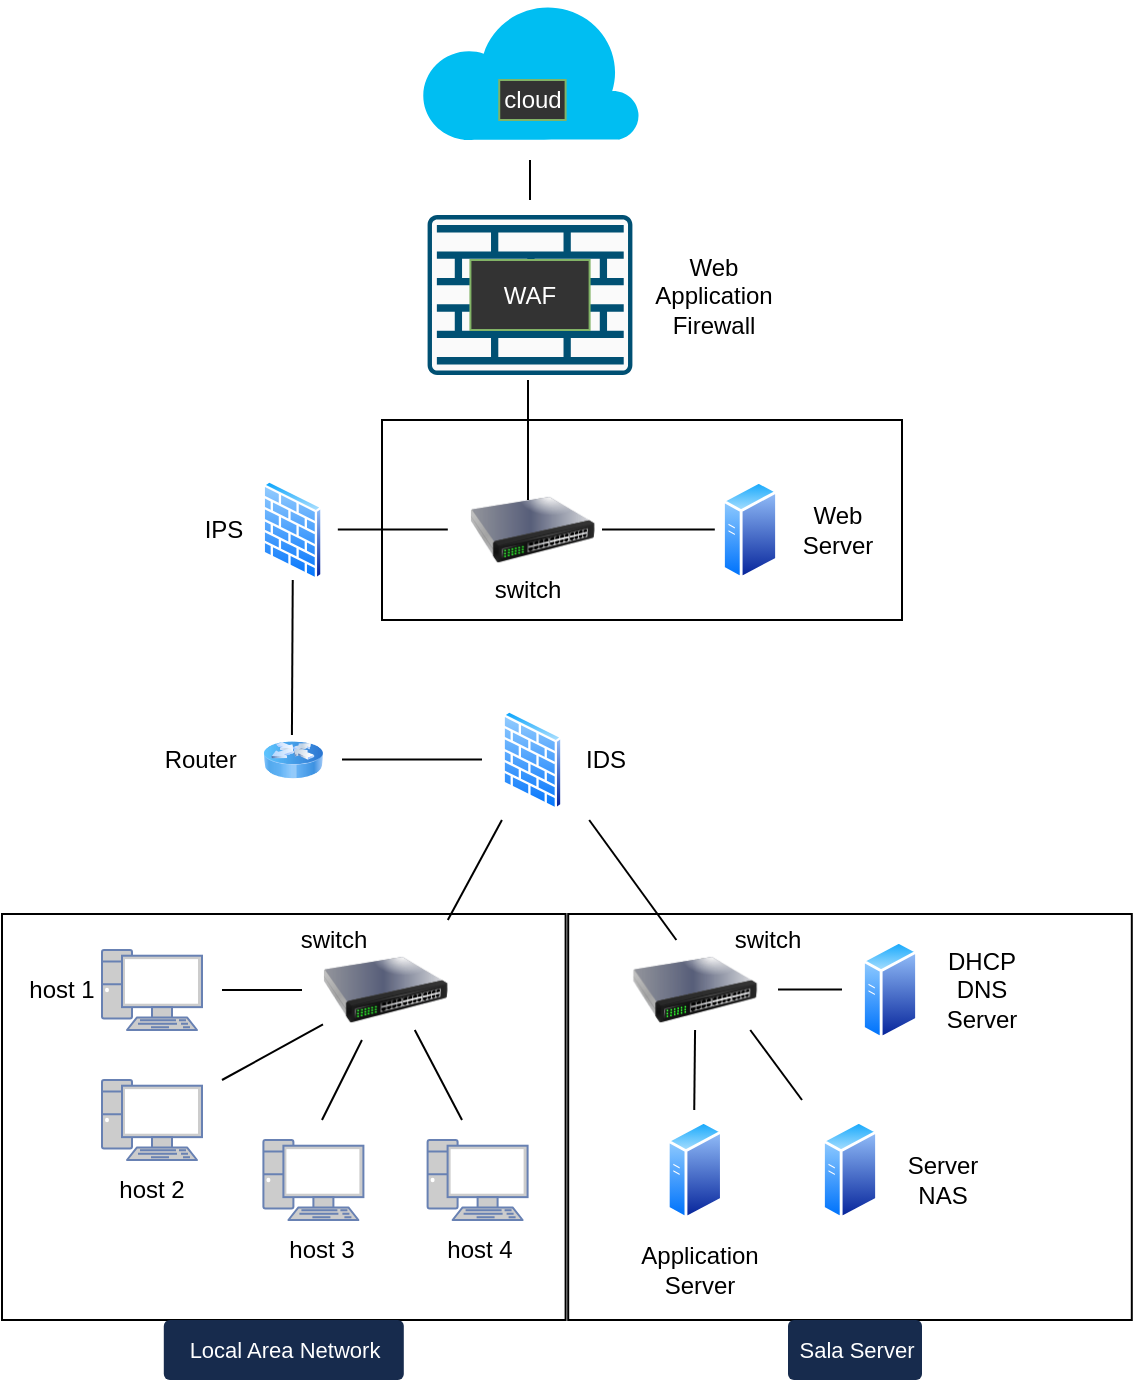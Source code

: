 <mxfile version="24.5.4" type="github">
  <diagram name="Pagina-1" id="3W4L14M-POliAq9xksL8">
    <mxGraphModel dx="682" dy="1593" grid="1" gridSize="10" guides="1" tooltips="1" connect="1" arrows="1" fold="1" page="1" pageScale="1" pageWidth="827" pageHeight="1169" math="0" shadow="0">
      <root>
        <mxCell id="0" />
        <mxCell id="1" parent="0" />
        <mxCell id="FKNjrVZzh4Au7X5KK56g-10" value="" style="sketch=0;points=[[0.015,0.015,0],[0.985,0.015,0],[0.985,0.985,0],[0.015,0.985,0],[0.25,0,0],[0.5,0,0],[0.75,0,0],[1,0.25,0],[1,0.5,0],[1,0.75,0],[0.75,1,0],[0.5,1,0],[0.25,1,0],[0,0.75,0],[0,0.5,0],[0,0.25,0]];verticalLabelPosition=bottom;html=1;verticalAlign=top;aspect=fixed;align=center;pointerEvents=1;shape=mxgraph.cisco19.rect;prIcon=firewall;fillColor=#FAFAFA;strokeColor=#005073;" parent="1" vertex="1">
          <mxGeometry x="362.8" y="57.5" width="102.4" height="80" as="geometry" />
        </mxCell>
        <mxCell id="FKNjrVZzh4Au7X5KK56g-11" value="&lt;font color=&quot;#ffffff&quot;&gt;WAF&lt;/font&gt;" style="text;strokeColor=#82b366;align=center;fillColor=#333333;html=1;verticalAlign=middle;whiteSpace=wrap;rounded=0;gradientColor=none;" parent="1" vertex="1">
          <mxGeometry x="384.21" y="80" width="59.59" height="35" as="geometry" />
        </mxCell>
        <mxCell id="a_WcTtSneEypwCUw1xM3-3" value="" style="image;html=1;image=img/lib/clip_art/networking/Switch_128x128.png" vertex="1" parent="1">
          <mxGeometry x="384" y="180" width="62.41" height="70" as="geometry" />
        </mxCell>
        <mxCell id="a_WcTtSneEypwCUw1xM3-5" value="" style="endArrow=none;html=1;rounded=0;" edge="1" parent="1">
          <mxGeometry width="50" height="50" relative="1" as="geometry">
            <mxPoint x="413" y="200" as="sourcePoint" />
            <mxPoint x="413" y="140" as="targetPoint" />
          </mxGeometry>
        </mxCell>
        <mxCell id="a_WcTtSneEypwCUw1xM3-9" value="" style="verticalLabelPosition=bottom;html=1;verticalAlign=top;align=center;strokeColor=none;fillColor=#00BEF2;shape=mxgraph.azure.cloud;" vertex="1" parent="1">
          <mxGeometry x="359" y="-50" width="110" height="70" as="geometry" />
        </mxCell>
        <mxCell id="a_WcTtSneEypwCUw1xM3-11" value="" style="image;aspect=fixed;perimeter=ellipsePerimeter;html=1;align=center;shadow=0;dashed=0;spacingTop=3;image=img/lib/active_directory/generic_server.svg;" vertex="1" parent="1">
          <mxGeometry x="510" y="190" width="28.0" height="50" as="geometry" />
        </mxCell>
        <mxCell id="a_WcTtSneEypwCUw1xM3-12" value="" style="endArrow=none;html=1;rounded=0;" edge="1" parent="1">
          <mxGeometry width="50" height="50" relative="1" as="geometry">
            <mxPoint x="450.0" y="214.71" as="sourcePoint" />
            <mxPoint x="506.41" y="214.71" as="targetPoint" />
          </mxGeometry>
        </mxCell>
        <mxCell id="a_WcTtSneEypwCUw1xM3-13" value="" style="image;aspect=fixed;perimeter=ellipsePerimeter;html=1;align=center;shadow=0;dashed=0;spacingTop=3;image=img/lib/active_directory/firewall.svg;" vertex="1" parent="1">
          <mxGeometry x="280" y="190" width="30.5" height="50" as="geometry" />
        </mxCell>
        <mxCell id="a_WcTtSneEypwCUw1xM3-15" value="" style="image;html=1;image=img/lib/clip_art/networking/Router_Icon_128x128.png" vertex="1" parent="1">
          <mxGeometry x="280.7" y="300" width="29.8" height="60" as="geometry" />
        </mxCell>
        <mxCell id="a_WcTtSneEypwCUw1xM3-16" value="" style="endArrow=none;html=1;rounded=0;exitX=0.197;exitY=1.049;exitDx=0;exitDy=0;exitPerimeter=0;" edge="1" parent="1">
          <mxGeometry width="50" height="50" relative="1" as="geometry">
            <mxPoint x="295.369" y="240.0" as="sourcePoint" />
            <mxPoint x="294.96" y="317.55" as="targetPoint" />
          </mxGeometry>
        </mxCell>
        <mxCell id="a_WcTtSneEypwCUw1xM3-17" value="" style="image;aspect=fixed;perimeter=ellipsePerimeter;html=1;align=center;shadow=0;dashed=0;spacingTop=3;image=img/lib/active_directory/firewall.svg;" vertex="1" parent="1">
          <mxGeometry x="399.96" y="305" width="30.5" height="50" as="geometry" />
        </mxCell>
        <mxCell id="a_WcTtSneEypwCUw1xM3-22" value="" style="endArrow=none;html=1;rounded=0;" edge="1" parent="1">
          <mxGeometry width="50" height="50" relative="1" as="geometry">
            <mxPoint x="320" y="329.71" as="sourcePoint" />
            <mxPoint x="390" y="329.71" as="targetPoint" />
          </mxGeometry>
        </mxCell>
        <mxCell id="a_WcTtSneEypwCUw1xM3-23" value="" style="endArrow=none;html=1;rounded=0;" edge="1" parent="1">
          <mxGeometry width="50" height="50" relative="1" as="geometry">
            <mxPoint x="443.59" y="360" as="sourcePoint" />
            <mxPoint x="487.18" y="420" as="targetPoint" />
          </mxGeometry>
        </mxCell>
        <mxCell id="a_WcTtSneEypwCUw1xM3-24" value="" style="image;html=1;image=img/lib/clip_art/networking/Switch_128x128.png" vertex="1" parent="1">
          <mxGeometry x="465.2" y="410" width="62.41" height="70" as="geometry" />
        </mxCell>
        <mxCell id="a_WcTtSneEypwCUw1xM3-25" value="" style="endArrow=none;html=1;rounded=0;entryX=1;entryY=0;entryDx=0;entryDy=0;" edge="1" parent="1" target="a_WcTtSneEypwCUw1xM3-26">
          <mxGeometry width="50" height="50" relative="1" as="geometry">
            <mxPoint x="399.96" y="360" as="sourcePoint" />
            <mxPoint x="380" y="400" as="targetPoint" />
          </mxGeometry>
        </mxCell>
        <mxCell id="a_WcTtSneEypwCUw1xM3-26" value="" style="image;html=1;image=img/lib/clip_art/networking/Switch_128x128.png" vertex="1" parent="1">
          <mxGeometry x="310.5" y="410" width="62.41" height="70" as="geometry" />
        </mxCell>
        <mxCell id="a_WcTtSneEypwCUw1xM3-28" value="" style="fontColor=#0066CC;verticalAlign=top;verticalLabelPosition=bottom;labelPosition=center;align=center;html=1;outlineConnect=0;fillColor=#CCCCCC;strokeColor=#6881B3;gradientColor=none;gradientDirection=north;strokeWidth=2;shape=mxgraph.networks.pc;" vertex="1" parent="1">
          <mxGeometry x="200" y="425" width="50" height="40" as="geometry" />
        </mxCell>
        <mxCell id="a_WcTtSneEypwCUw1xM3-32" value="" style="fontColor=#0066CC;verticalAlign=top;verticalLabelPosition=bottom;labelPosition=center;align=center;html=1;outlineConnect=0;fillColor=#CCCCCC;strokeColor=#6881B3;gradientColor=none;gradientDirection=north;strokeWidth=2;shape=mxgraph.networks.pc;" vertex="1" parent="1">
          <mxGeometry x="200" y="490" width="50" height="40" as="geometry" />
        </mxCell>
        <mxCell id="a_WcTtSneEypwCUw1xM3-33" value="" style="fontColor=#0066CC;verticalAlign=top;verticalLabelPosition=bottom;labelPosition=center;align=center;html=1;outlineConnect=0;fillColor=#CCCCCC;strokeColor=#6881B3;gradientColor=none;gradientDirection=north;strokeWidth=2;shape=mxgraph.networks.pc;" vertex="1" parent="1">
          <mxGeometry x="362.8" y="520" width="50" height="40" as="geometry" />
        </mxCell>
        <mxCell id="a_WcTtSneEypwCUw1xM3-34" value="" style="fontColor=#0066CC;verticalAlign=top;verticalLabelPosition=bottom;labelPosition=center;align=center;html=1;outlineConnect=0;fillColor=#CCCCCC;strokeColor=#6881B3;gradientColor=none;gradientDirection=north;strokeWidth=2;shape=mxgraph.networks.pc;" vertex="1" parent="1">
          <mxGeometry x="280.7" y="520" width="50" height="40" as="geometry" />
        </mxCell>
        <mxCell id="a_WcTtSneEypwCUw1xM3-35" value="" style="endArrow=none;html=1;rounded=0;" edge="1" parent="1">
          <mxGeometry width="50" height="50" relative="1" as="geometry">
            <mxPoint x="260" y="445" as="sourcePoint" />
            <mxPoint x="300" y="445" as="targetPoint" />
          </mxGeometry>
        </mxCell>
        <mxCell id="a_WcTtSneEypwCUw1xM3-36" value="" style="endArrow=none;html=1;rounded=0;" edge="1" parent="1">
          <mxGeometry width="50" height="50" relative="1" as="geometry">
            <mxPoint x="380" y="510" as="sourcePoint" />
            <mxPoint x="356.39" y="465" as="targetPoint" />
          </mxGeometry>
        </mxCell>
        <mxCell id="a_WcTtSneEypwCUw1xM3-37" value="" style="endArrow=none;html=1;rounded=0;entryX=0.312;entryY=0.857;entryDx=0;entryDy=0;entryPerimeter=0;" edge="1" parent="1" target="a_WcTtSneEypwCUw1xM3-26">
          <mxGeometry width="50" height="50" relative="1" as="geometry">
            <mxPoint x="310" y="510" as="sourcePoint" />
            <mxPoint x="320" y="470" as="targetPoint" />
          </mxGeometry>
        </mxCell>
        <mxCell id="a_WcTtSneEypwCUw1xM3-38" value="" style="endArrow=none;html=1;rounded=0;" edge="1" parent="1" target="a_WcTtSneEypwCUw1xM3-26">
          <mxGeometry width="50" height="50" relative="1" as="geometry">
            <mxPoint x="260" y="490" as="sourcePoint" />
            <mxPoint x="300" y="480" as="targetPoint" />
          </mxGeometry>
        </mxCell>
        <mxCell id="a_WcTtSneEypwCUw1xM3-40" value="" style="image;aspect=fixed;perimeter=ellipsePerimeter;html=1;align=center;shadow=0;dashed=0;spacingTop=3;image=img/lib/active_directory/generic_server.svg;" vertex="1" parent="1">
          <mxGeometry x="560" y="510" width="28.0" height="50" as="geometry" />
        </mxCell>
        <mxCell id="a_WcTtSneEypwCUw1xM3-41" value="" style="image;aspect=fixed;perimeter=ellipsePerimeter;html=1;align=center;shadow=0;dashed=0;spacingTop=3;image=img/lib/active_directory/generic_server.svg;" vertex="1" parent="1">
          <mxGeometry x="580" y="420" width="28.0" height="50" as="geometry" />
        </mxCell>
        <mxCell id="a_WcTtSneEypwCUw1xM3-42" value="" style="image;aspect=fixed;perimeter=ellipsePerimeter;html=1;align=center;shadow=0;dashed=0;spacingTop=3;image=img/lib/active_directory/generic_server.svg;" vertex="1" parent="1">
          <mxGeometry x="482.41" y="510" width="28.0" height="50" as="geometry" />
        </mxCell>
        <mxCell id="a_WcTtSneEypwCUw1xM3-43" value="" style="endArrow=none;html=1;rounded=0;" edge="1" parent="1">
          <mxGeometry width="50" height="50" relative="1" as="geometry">
            <mxPoint x="496.12" y="505" as="sourcePoint" />
            <mxPoint x="496.53" y="465" as="targetPoint" />
          </mxGeometry>
        </mxCell>
        <mxCell id="a_WcTtSneEypwCUw1xM3-44" value="" style="endArrow=none;html=1;rounded=0;" edge="1" parent="1">
          <mxGeometry width="50" height="50" relative="1" as="geometry">
            <mxPoint x="550" y="500" as="sourcePoint" />
            <mxPoint x="524.12" y="465" as="targetPoint" />
          </mxGeometry>
        </mxCell>
        <mxCell id="a_WcTtSneEypwCUw1xM3-45" value="" style="endArrow=none;html=1;rounded=0;" edge="1" parent="1">
          <mxGeometry width="50" height="50" relative="1" as="geometry">
            <mxPoint x="538" y="444.71" as="sourcePoint" />
            <mxPoint x="570" y="444.71" as="targetPoint" />
          </mxGeometry>
        </mxCell>
        <mxCell id="a_WcTtSneEypwCUw1xM3-46" value="IDS" style="text;html=1;align=center;verticalAlign=middle;whiteSpace=wrap;rounded=0;" vertex="1" parent="1">
          <mxGeometry x="422.41" y="315" width="60" height="30" as="geometry" />
        </mxCell>
        <mxCell id="a_WcTtSneEypwCUw1xM3-47" value="Server&lt;div&gt;NAS&lt;/div&gt;" style="text;html=1;align=center;verticalAlign=middle;whiteSpace=wrap;rounded=0;" vertex="1" parent="1">
          <mxGeometry x="600" y="530" width="40.5" height="20" as="geometry" />
        </mxCell>
        <mxCell id="a_WcTtSneEypwCUw1xM3-48" value="Application Server" style="text;html=1;align=center;verticalAlign=middle;whiteSpace=wrap;rounded=0;" vertex="1" parent="1">
          <mxGeometry x="469" y="570" width="60" height="30" as="geometry" />
        </mxCell>
        <mxCell id="a_WcTtSneEypwCUw1xM3-49" value="DHCP&lt;div&gt;DNS Server&lt;/div&gt;" style="text;html=1;align=center;verticalAlign=middle;whiteSpace=wrap;rounded=0;" vertex="1" parent="1">
          <mxGeometry x="610" y="430" width="60" height="30" as="geometry" />
        </mxCell>
        <mxCell id="a_WcTtSneEypwCUw1xM3-52" value="host 4" style="text;html=1;align=center;verticalAlign=middle;whiteSpace=wrap;rounded=0;" vertex="1" parent="1">
          <mxGeometry x="359" y="560" width="60" height="30" as="geometry" />
        </mxCell>
        <mxCell id="a_WcTtSneEypwCUw1xM3-53" value="host 3" style="text;html=1;align=center;verticalAlign=middle;whiteSpace=wrap;rounded=0;" vertex="1" parent="1">
          <mxGeometry x="280" y="560" width="60" height="30" as="geometry" />
        </mxCell>
        <mxCell id="a_WcTtSneEypwCUw1xM3-54" value="host 2" style="text;html=1;align=center;verticalAlign=middle;whiteSpace=wrap;rounded=0;" vertex="1" parent="1">
          <mxGeometry x="195" y="530" width="60" height="30" as="geometry" />
        </mxCell>
        <mxCell id="a_WcTtSneEypwCUw1xM3-55" value="host 1" style="text;html=1;align=center;verticalAlign=middle;whiteSpace=wrap;rounded=0;" vertex="1" parent="1">
          <mxGeometry x="150" y="430" width="60" height="30" as="geometry" />
        </mxCell>
        <mxCell id="a_WcTtSneEypwCUw1xM3-56" value="IPS" style="text;html=1;align=center;verticalAlign=middle;whiteSpace=wrap;rounded=0;" vertex="1" parent="1">
          <mxGeometry x="230.9" y="200" width="60" height="30" as="geometry" />
        </mxCell>
        <mxCell id="a_WcTtSneEypwCUw1xM3-57" value="switch" style="text;html=1;align=center;verticalAlign=middle;whiteSpace=wrap;rounded=0;" vertex="1" parent="1">
          <mxGeometry x="310.5" y="415" width="10.46" height="10" as="geometry" />
        </mxCell>
        <mxCell id="a_WcTtSneEypwCUw1xM3-58" value="switch" style="text;html=1;align=center;verticalAlign=middle;whiteSpace=wrap;rounded=0;" vertex="1" parent="1">
          <mxGeometry x="527.54" y="415" width="10.46" height="10" as="geometry" />
        </mxCell>
        <mxCell id="a_WcTtSneEypwCUw1xM3-59" value="switch" style="text;html=1;align=center;verticalAlign=middle;whiteSpace=wrap;rounded=0;" vertex="1" parent="1">
          <mxGeometry x="408" y="240" width="10.46" height="10" as="geometry" />
        </mxCell>
        <mxCell id="a_WcTtSneEypwCUw1xM3-60" value="Web Server" style="text;html=1;align=center;verticalAlign=middle;whiteSpace=wrap;rounded=0;" vertex="1" parent="1">
          <mxGeometry x="538" y="200" width="60" height="30" as="geometry" />
        </mxCell>
        <mxCell id="a_WcTtSneEypwCUw1xM3-61" value="Web Application Firewall" style="text;html=1;align=center;verticalAlign=middle;whiteSpace=wrap;rounded=0;" vertex="1" parent="1">
          <mxGeometry x="482.41" y="85" width="47.59" height="25" as="geometry" />
        </mxCell>
        <mxCell id="a_WcTtSneEypwCUw1xM3-62" value="&lt;font color=&quot;#ffffff&quot;&gt;cloud&lt;/font&gt;" style="text;strokeColor=#82b366;align=center;fillColor=#333333;html=1;verticalAlign=middle;whiteSpace=wrap;rounded=0;gradientColor=none;" vertex="1" parent="1">
          <mxGeometry x="398.62" y="-10" width="33.18" height="20" as="geometry" />
        </mxCell>
        <mxCell id="a_WcTtSneEypwCUw1xM3-63" value="Router&amp;nbsp;" style="text;html=1;align=center;verticalAlign=middle;whiteSpace=wrap;rounded=0;" vertex="1" parent="1">
          <mxGeometry x="220.7" y="315" width="60" height="30" as="geometry" />
        </mxCell>
        <mxCell id="a_WcTtSneEypwCUw1xM3-67" value="" style="rounded=0;whiteSpace=wrap;html=1;fillColor=none;" vertex="1" parent="1">
          <mxGeometry x="150" y="407" width="281.8" height="203" as="geometry" />
        </mxCell>
        <mxCell id="a_WcTtSneEypwCUw1xM3-69" value="" style="rounded=0;whiteSpace=wrap;html=1;fillColor=none;" vertex="1" parent="1">
          <mxGeometry x="433.1" y="407" width="281.8" height="203" as="geometry" />
        </mxCell>
        <mxCell id="a_WcTtSneEypwCUw1xM3-71" value="Sala Server" style="rounded=1;arcSize=10;fillColor=#172B4D;strokeColor=none;html=1;fontSize=11;align=center;fontColor=#ffffff;fontStyle=0;fontSize=11;sketch=0;" vertex="1" parent="1">
          <mxGeometry x="543" y="610" width="67" height="30" as="geometry" />
        </mxCell>
        <mxCell id="a_WcTtSneEypwCUw1xM3-72" value="Local Area Network" style="rounded=1;arcSize=10;fillColor=#172B4D;strokeColor=none;html=1;fontSize=11;align=center;fontColor=#ffffff;fontStyle=0;fontSize=11;sketch=0;" vertex="1" parent="1">
          <mxGeometry x="230.9" y="610" width="120" height="30" as="geometry" />
        </mxCell>
        <mxCell id="a_WcTtSneEypwCUw1xM3-74" value="" style="rounded=0;whiteSpace=wrap;html=1;fillColor=none;" vertex="1" parent="1">
          <mxGeometry x="340" y="160" width="260" height="100" as="geometry" />
        </mxCell>
        <mxCell id="a_WcTtSneEypwCUw1xM3-76" value="" style="endArrow=none;html=1;rounded=0;" edge="1" parent="1">
          <mxGeometry width="50" height="50" relative="1" as="geometry">
            <mxPoint x="317.91" y="214.71" as="sourcePoint" />
            <mxPoint x="372.91" y="214.71" as="targetPoint" />
          </mxGeometry>
        </mxCell>
        <mxCell id="a_WcTtSneEypwCUw1xM3-78" value="" style="endArrow=none;html=1;rounded=0;" edge="1" parent="1">
          <mxGeometry width="50" height="50" relative="1" as="geometry">
            <mxPoint x="414" y="50" as="sourcePoint" />
            <mxPoint x="414" y="30" as="targetPoint" />
          </mxGeometry>
        </mxCell>
      </root>
    </mxGraphModel>
  </diagram>
</mxfile>
